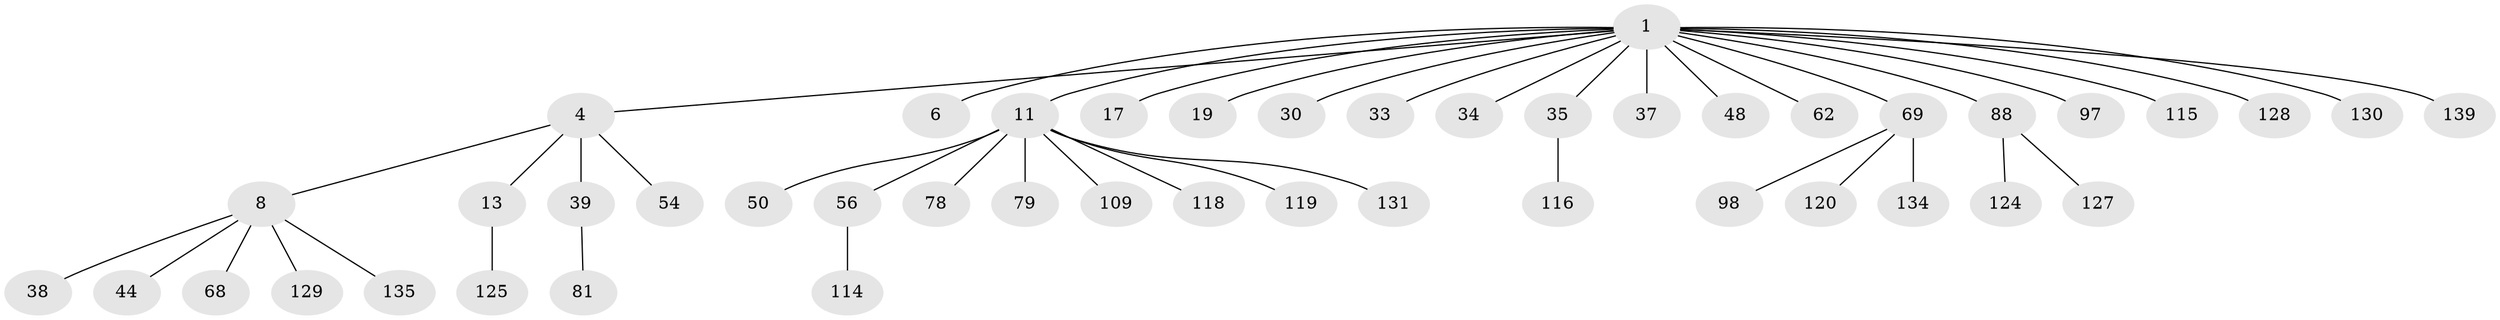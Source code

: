 // original degree distribution, {4: 0.09655172413793103, 5: 0.041379310344827586, 6: 0.006896551724137931, 2: 0.2206896551724138, 8: 0.013793103448275862, 1: 0.5310344827586206, 3: 0.0896551724137931}
// Generated by graph-tools (version 1.1) at 2025/19/03/04/25 18:19:09]
// undirected, 46 vertices, 45 edges
graph export_dot {
graph [start="1"]
  node [color=gray90,style=filled];
  1 [super="+2+3+5+83"];
  4 [super="+40+7+28+99"];
  6 [super="+22"];
  8 [super="+85+71+52+86+138+9+10"];
  11 [super="+57+73+16+145+29+27+21"];
  13 [super="+87"];
  17 [super="+36+24+72"];
  19;
  30;
  33 [super="+117+76+141"];
  34;
  35 [super="+60+46+110"];
  37 [super="+47"];
  38;
  39 [super="+63"];
  44;
  48 [super="+100+94"];
  50 [super="+142"];
  54;
  56 [super="+106+133+67"];
  62;
  68;
  69 [super="+95"];
  78;
  79;
  81;
  88 [super="+112"];
  97;
  98;
  109;
  114;
  115;
  116;
  118;
  119;
  120;
  124;
  125;
  127;
  128;
  129;
  130;
  131;
  134;
  135;
  139;
  1 -- 128;
  1 -- 17;
  1 -- 33;
  1 -- 48;
  1 -- 11;
  1 -- 4;
  1 -- 97;
  1 -- 34;
  1 -- 35;
  1 -- 69;
  1 -- 6;
  1 -- 37;
  1 -- 115;
  1 -- 19;
  1 -- 30;
  1 -- 88;
  1 -- 62;
  1 -- 130;
  1 -- 139;
  4 -- 54;
  4 -- 39;
  4 -- 8;
  4 -- 13;
  8 -- 135;
  8 -- 129;
  8 -- 68;
  8 -- 38;
  8 -- 44;
  11 -- 131;
  11 -- 109;
  11 -- 119;
  11 -- 56;
  11 -- 78;
  11 -- 50;
  11 -- 118;
  11 -- 79;
  13 -- 125;
  35 -- 116;
  39 -- 81;
  56 -- 114;
  69 -- 120;
  69 -- 98;
  69 -- 134;
  88 -- 124;
  88 -- 127;
}
